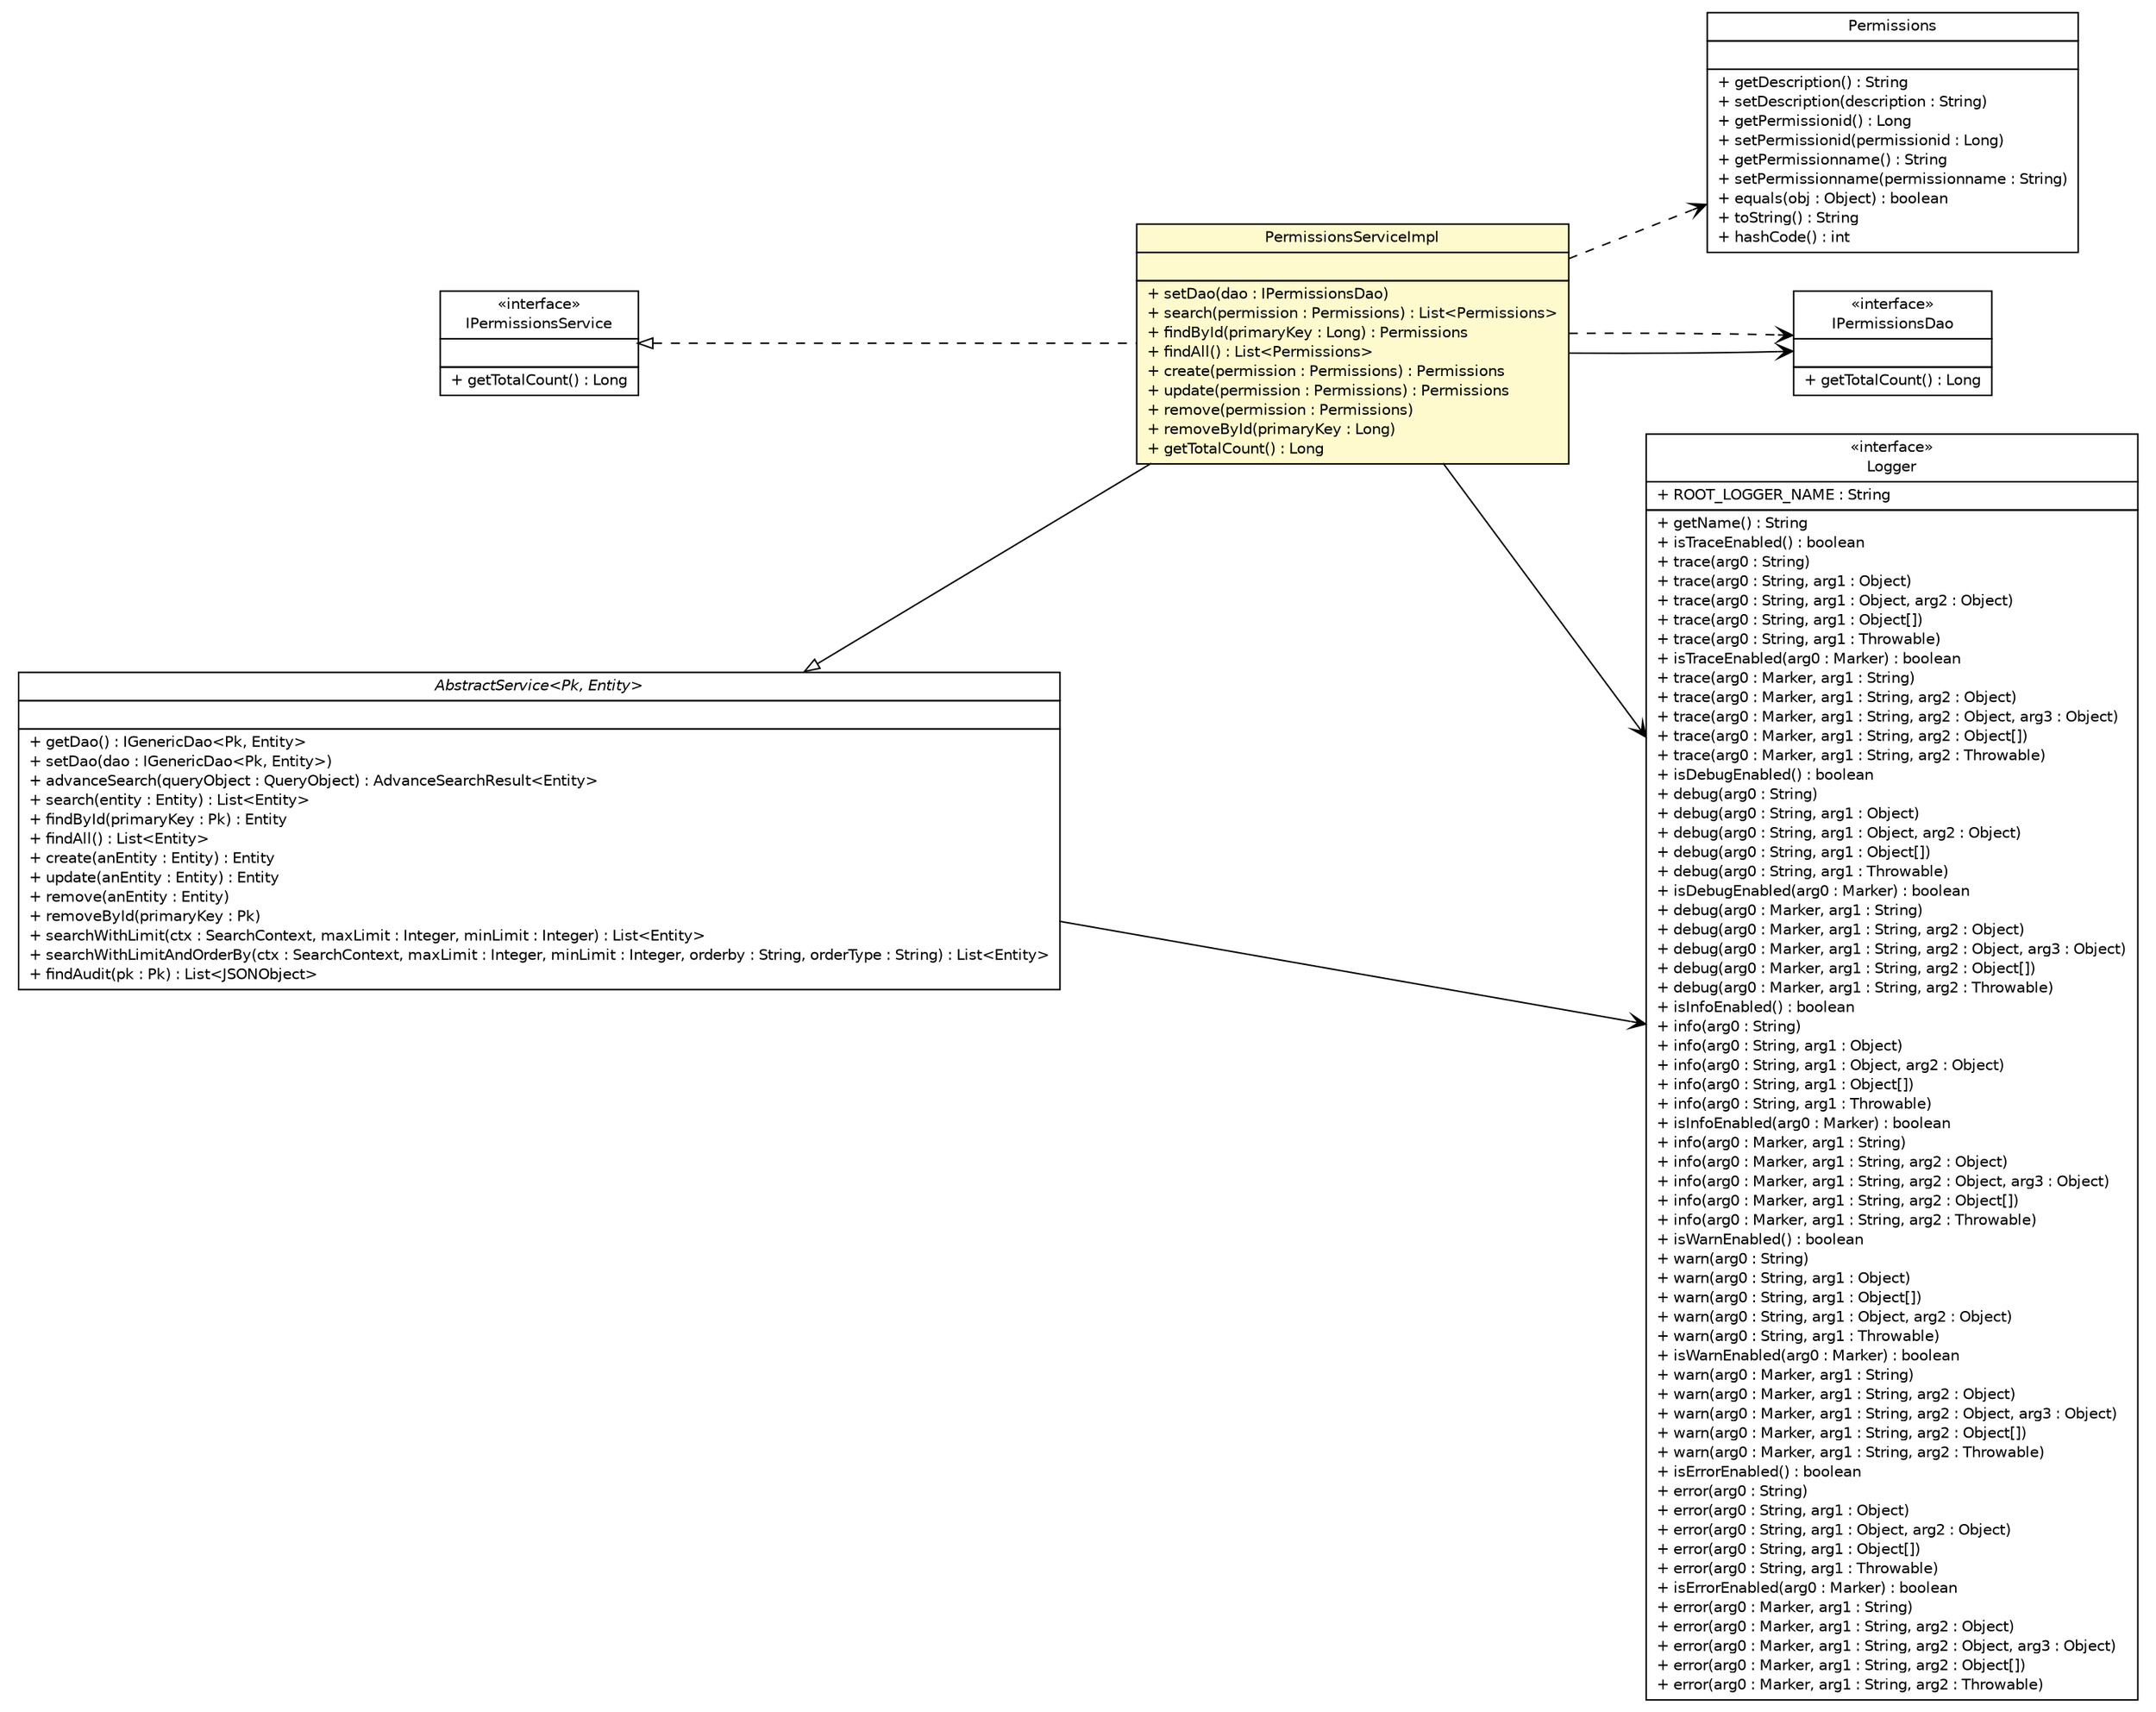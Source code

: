 #!/usr/local/bin/dot
#
# Class diagram 
# Generated by UMLGraph version 5.1 (http://www.umlgraph.org/)
#

digraph G {
	edge [fontname="Helvetica",fontsize=10,labelfontname="Helvetica",labelfontsize=10];
	node [fontname="Helvetica",fontsize=10,shape=plaintext];
	nodesep=0.25;
	ranksep=0.5;
	rankdir=LR;
	// com.inn.headstartdemo.service.IPermissionsService
	c32413 [label=<<table title="com.inn.headstartdemo.service.IPermissionsService" border="0" cellborder="1" cellspacing="0" cellpadding="2" port="p" href="../IPermissionsService.html">
		<tr><td><table border="0" cellspacing="0" cellpadding="1">
<tr><td align="center" balign="center"> &#171;interface&#187; </td></tr>
<tr><td align="center" balign="center"> IPermissionsService </td></tr>
		</table></td></tr>
		<tr><td><table border="0" cellspacing="0" cellpadding="1">
<tr><td align="left" balign="left">  </td></tr>
		</table></td></tr>
		<tr><td><table border="0" cellspacing="0" cellpadding="1">
<tr><td align="left" balign="left"> + getTotalCount() : Long </td></tr>
		</table></td></tr>
		</table>>, fontname="Helvetica", fontcolor="black", fontsize=10.0];
	// com.inn.headstartdemo.service.generic.AbstractService<Pk, Entity>
	c32425 [label=<<table title="com.inn.headstartdemo.service.generic.AbstractService" border="0" cellborder="1" cellspacing="0" cellpadding="2" port="p" href="../generic/AbstractService.html">
		<tr><td><table border="0" cellspacing="0" cellpadding="1">
<tr><td align="center" balign="center"><font face="Helvetica-Oblique"> AbstractService&lt;Pk, Entity&gt; </font></td></tr>
		</table></td></tr>
		<tr><td><table border="0" cellspacing="0" cellpadding="1">
<tr><td align="left" balign="left">  </td></tr>
		</table></td></tr>
		<tr><td><table border="0" cellspacing="0" cellpadding="1">
<tr><td align="left" balign="left"> + getDao() : IGenericDao&lt;Pk, Entity&gt; </td></tr>
<tr><td align="left" balign="left"> + setDao(dao : IGenericDao&lt;Pk, Entity&gt;) </td></tr>
<tr><td align="left" balign="left"> + advanceSearch(queryObject : QueryObject) : AdvanceSearchResult&lt;Entity&gt; </td></tr>
<tr><td align="left" balign="left"> + search(entity : Entity) : List&lt;Entity&gt; </td></tr>
<tr><td align="left" balign="left"> + findById(primaryKey : Pk) : Entity </td></tr>
<tr><td align="left" balign="left"> + findAll() : List&lt;Entity&gt; </td></tr>
<tr><td align="left" balign="left"> + create(anEntity : Entity) : Entity </td></tr>
<tr><td align="left" balign="left"> + update(anEntity : Entity) : Entity </td></tr>
<tr><td align="left" balign="left"> + remove(anEntity : Entity) </td></tr>
<tr><td align="left" balign="left"> + removeById(primaryKey : Pk) </td></tr>
<tr><td align="left" balign="left"> + searchWithLimit(ctx : SearchContext, maxLimit : Integer, minLimit : Integer) : List&lt;Entity&gt; </td></tr>
<tr><td align="left" balign="left"> + searchWithLimitAndOrderBy(ctx : SearchContext, maxLimit : Integer, minLimit : Integer, orderby : String, orderType : String) : List&lt;Entity&gt; </td></tr>
<tr><td align="left" balign="left"> + findAudit(pk : Pk) : List&lt;JSONObject&gt; </td></tr>
		</table></td></tr>
		</table>>, fontname="Helvetica", fontcolor="black", fontsize=10.0];
	// com.inn.headstartdemo.service.impl.PermissionsServiceImpl
	c32439 [label=<<table title="com.inn.headstartdemo.service.impl.PermissionsServiceImpl" border="0" cellborder="1" cellspacing="0" cellpadding="2" port="p" bgcolor="lemonChiffon" href="./PermissionsServiceImpl.html">
		<tr><td><table border="0" cellspacing="0" cellpadding="1">
<tr><td align="center" balign="center"> PermissionsServiceImpl </td></tr>
		</table></td></tr>
		<tr><td><table border="0" cellspacing="0" cellpadding="1">
<tr><td align="left" balign="left">  </td></tr>
		</table></td></tr>
		<tr><td><table border="0" cellspacing="0" cellpadding="1">
<tr><td align="left" balign="left"> + setDao(dao : IPermissionsDao) </td></tr>
<tr><td align="left" balign="left"> + search(permission : Permissions) : List&lt;Permissions&gt; </td></tr>
<tr><td align="left" balign="left"> + findById(primaryKey : Long) : Permissions </td></tr>
<tr><td align="left" balign="left"> + findAll() : List&lt;Permissions&gt; </td></tr>
<tr><td align="left" balign="left"> + create(permission : Permissions) : Permissions </td></tr>
<tr><td align="left" balign="left"> + update(permission : Permissions) : Permissions </td></tr>
<tr><td align="left" balign="left"> + remove(permission : Permissions) </td></tr>
<tr><td align="left" balign="left"> + removeById(primaryKey : Long) </td></tr>
<tr><td align="left" balign="left"> + getTotalCount() : Long </td></tr>
		</table></td></tr>
		</table>>, fontname="Helvetica", fontcolor="black", fontsize=10.0];
	// com.inn.headstartdemo.model.Permissions
	c32491 [label=<<table title="com.inn.headstartdemo.model.Permissions" border="0" cellborder="1" cellspacing="0" cellpadding="2" port="p" href="../../model/Permissions.html">
		<tr><td><table border="0" cellspacing="0" cellpadding="1">
<tr><td align="center" balign="center"> Permissions </td></tr>
		</table></td></tr>
		<tr><td><table border="0" cellspacing="0" cellpadding="1">
<tr><td align="left" balign="left">  </td></tr>
		</table></td></tr>
		<tr><td><table border="0" cellspacing="0" cellpadding="1">
<tr><td align="left" balign="left"> + getDescription() : String </td></tr>
<tr><td align="left" balign="left"> + setDescription(description : String) </td></tr>
<tr><td align="left" balign="left"> + getPermissionid() : Long </td></tr>
<tr><td align="left" balign="left"> + setPermissionid(permissionid : Long) </td></tr>
<tr><td align="left" balign="left"> + getPermissionname() : String </td></tr>
<tr><td align="left" balign="left"> + setPermissionname(permissionname : String) </td></tr>
<tr><td align="left" balign="left"> + equals(obj : Object) : boolean </td></tr>
<tr><td align="left" balign="left"> + toString() : String </td></tr>
<tr><td align="left" balign="left"> + hashCode() : int </td></tr>
		</table></td></tr>
		</table>>, fontname="Helvetica", fontcolor="black", fontsize=10.0];
	// com.inn.headstartdemo.dao.IPermissionsDao
	c32556 [label=<<table title="com.inn.headstartdemo.dao.IPermissionsDao" border="0" cellborder="1" cellspacing="0" cellpadding="2" port="p" href="../../dao/IPermissionsDao.html">
		<tr><td><table border="0" cellspacing="0" cellpadding="1">
<tr><td align="center" balign="center"> &#171;interface&#187; </td></tr>
<tr><td align="center" balign="center"> IPermissionsDao </td></tr>
		</table></td></tr>
		<tr><td><table border="0" cellspacing="0" cellpadding="1">
<tr><td align="left" balign="left">  </td></tr>
		</table></td></tr>
		<tr><td><table border="0" cellspacing="0" cellpadding="1">
<tr><td align="left" balign="left"> + getTotalCount() : Long </td></tr>
		</table></td></tr>
		</table>>, fontname="Helvetica", fontcolor="black", fontsize=10.0];
	//com.inn.headstartdemo.service.impl.PermissionsServiceImpl extends com.inn.headstartdemo.service.generic.AbstractService<java.lang.Long, com.inn.headstartdemo.model.Permissions>
	c32425:p -> c32439:p [dir=back,arrowtail=empty];
	//com.inn.headstartdemo.service.impl.PermissionsServiceImpl implements com.inn.headstartdemo.service.IPermissionsService
	c32413:p -> c32439:p [dir=back,arrowtail=empty,style=dashed];
	// com.inn.headstartdemo.service.generic.AbstractService<Pk, Entity> NAVASSOC org.slf4j.Logger
	c32425:p -> c32604:p [taillabel="", label="", headlabel="", fontname="Helvetica", fontcolor="black", fontsize=10.0, color="black", arrowhead=open];
	// com.inn.headstartdemo.service.impl.PermissionsServiceImpl NAVASSOC org.slf4j.Logger
	c32439:p -> c32604:p [taillabel="", label="", headlabel="", fontname="Helvetica", fontcolor="black", fontsize=10.0, color="black", arrowhead=open];
	// com.inn.headstartdemo.service.impl.PermissionsServiceImpl NAVASSOC com.inn.headstartdemo.dao.IPermissionsDao
	c32439:p -> c32556:p [taillabel="", label="", headlabel="", fontname="Helvetica", fontcolor="black", fontsize=10.0, color="black", arrowhead=open];
	// com.inn.headstartdemo.service.impl.PermissionsServiceImpl DEPEND com.inn.headstartdemo.model.Permissions
	c32439:p -> c32491:p [taillabel="", label="", headlabel="", fontname="Helvetica", fontcolor="black", fontsize=10.0, color="black", arrowhead=open, style=dashed];
	// com.inn.headstartdemo.service.impl.PermissionsServiceImpl DEPEND com.inn.headstartdemo.dao.IPermissionsDao
	c32439:p -> c32556:p [taillabel="", label="", headlabel="", fontname="Helvetica", fontcolor="black", fontsize=10.0, color="black", arrowhead=open, style=dashed];
	// org.slf4j.Logger
	c32604 [label=<<table title="org.slf4j.Logger" border="0" cellborder="1" cellspacing="0" cellpadding="2" port="p" href="http://java.sun.com/j2se/1.4.2/docs/api/org/slf4j/Logger.html">
		<tr><td><table border="0" cellspacing="0" cellpadding="1">
<tr><td align="center" balign="center"> &#171;interface&#187; </td></tr>
<tr><td align="center" balign="center"> Logger </td></tr>
		</table></td></tr>
		<tr><td><table border="0" cellspacing="0" cellpadding="1">
<tr><td align="left" balign="left"> + ROOT_LOGGER_NAME : String </td></tr>
		</table></td></tr>
		<tr><td><table border="0" cellspacing="0" cellpadding="1">
<tr><td align="left" balign="left"> + getName() : String </td></tr>
<tr><td align="left" balign="left"> + isTraceEnabled() : boolean </td></tr>
<tr><td align="left" balign="left"> + trace(arg0 : String) </td></tr>
<tr><td align="left" balign="left"> + trace(arg0 : String, arg1 : Object) </td></tr>
<tr><td align="left" balign="left"> + trace(arg0 : String, arg1 : Object, arg2 : Object) </td></tr>
<tr><td align="left" balign="left"> + trace(arg0 : String, arg1 : Object[]) </td></tr>
<tr><td align="left" balign="left"> + trace(arg0 : String, arg1 : Throwable) </td></tr>
<tr><td align="left" balign="left"> + isTraceEnabled(arg0 : Marker) : boolean </td></tr>
<tr><td align="left" balign="left"> + trace(arg0 : Marker, arg1 : String) </td></tr>
<tr><td align="left" balign="left"> + trace(arg0 : Marker, arg1 : String, arg2 : Object) </td></tr>
<tr><td align="left" balign="left"> + trace(arg0 : Marker, arg1 : String, arg2 : Object, arg3 : Object) </td></tr>
<tr><td align="left" balign="left"> + trace(arg0 : Marker, arg1 : String, arg2 : Object[]) </td></tr>
<tr><td align="left" balign="left"> + trace(arg0 : Marker, arg1 : String, arg2 : Throwable) </td></tr>
<tr><td align="left" balign="left"> + isDebugEnabled() : boolean </td></tr>
<tr><td align="left" balign="left"> + debug(arg0 : String) </td></tr>
<tr><td align="left" balign="left"> + debug(arg0 : String, arg1 : Object) </td></tr>
<tr><td align="left" balign="left"> + debug(arg0 : String, arg1 : Object, arg2 : Object) </td></tr>
<tr><td align="left" balign="left"> + debug(arg0 : String, arg1 : Object[]) </td></tr>
<tr><td align="left" balign="left"> + debug(arg0 : String, arg1 : Throwable) </td></tr>
<tr><td align="left" balign="left"> + isDebugEnabled(arg0 : Marker) : boolean </td></tr>
<tr><td align="left" balign="left"> + debug(arg0 : Marker, arg1 : String) </td></tr>
<tr><td align="left" balign="left"> + debug(arg0 : Marker, arg1 : String, arg2 : Object) </td></tr>
<tr><td align="left" balign="left"> + debug(arg0 : Marker, arg1 : String, arg2 : Object, arg3 : Object) </td></tr>
<tr><td align="left" balign="left"> + debug(arg0 : Marker, arg1 : String, arg2 : Object[]) </td></tr>
<tr><td align="left" balign="left"> + debug(arg0 : Marker, arg1 : String, arg2 : Throwable) </td></tr>
<tr><td align="left" balign="left"> + isInfoEnabled() : boolean </td></tr>
<tr><td align="left" balign="left"> + info(arg0 : String) </td></tr>
<tr><td align="left" balign="left"> + info(arg0 : String, arg1 : Object) </td></tr>
<tr><td align="left" balign="left"> + info(arg0 : String, arg1 : Object, arg2 : Object) </td></tr>
<tr><td align="left" balign="left"> + info(arg0 : String, arg1 : Object[]) </td></tr>
<tr><td align="left" balign="left"> + info(arg0 : String, arg1 : Throwable) </td></tr>
<tr><td align="left" balign="left"> + isInfoEnabled(arg0 : Marker) : boolean </td></tr>
<tr><td align="left" balign="left"> + info(arg0 : Marker, arg1 : String) </td></tr>
<tr><td align="left" balign="left"> + info(arg0 : Marker, arg1 : String, arg2 : Object) </td></tr>
<tr><td align="left" balign="left"> + info(arg0 : Marker, arg1 : String, arg2 : Object, arg3 : Object) </td></tr>
<tr><td align="left" balign="left"> + info(arg0 : Marker, arg1 : String, arg2 : Object[]) </td></tr>
<tr><td align="left" balign="left"> + info(arg0 : Marker, arg1 : String, arg2 : Throwable) </td></tr>
<tr><td align="left" balign="left"> + isWarnEnabled() : boolean </td></tr>
<tr><td align="left" balign="left"> + warn(arg0 : String) </td></tr>
<tr><td align="left" balign="left"> + warn(arg0 : String, arg1 : Object) </td></tr>
<tr><td align="left" balign="left"> + warn(arg0 : String, arg1 : Object[]) </td></tr>
<tr><td align="left" balign="left"> + warn(arg0 : String, arg1 : Object, arg2 : Object) </td></tr>
<tr><td align="left" balign="left"> + warn(arg0 : String, arg1 : Throwable) </td></tr>
<tr><td align="left" balign="left"> + isWarnEnabled(arg0 : Marker) : boolean </td></tr>
<tr><td align="left" balign="left"> + warn(arg0 : Marker, arg1 : String) </td></tr>
<tr><td align="left" balign="left"> + warn(arg0 : Marker, arg1 : String, arg2 : Object) </td></tr>
<tr><td align="left" balign="left"> + warn(arg0 : Marker, arg1 : String, arg2 : Object, arg3 : Object) </td></tr>
<tr><td align="left" balign="left"> + warn(arg0 : Marker, arg1 : String, arg2 : Object[]) </td></tr>
<tr><td align="left" balign="left"> + warn(arg0 : Marker, arg1 : String, arg2 : Throwable) </td></tr>
<tr><td align="left" balign="left"> + isErrorEnabled() : boolean </td></tr>
<tr><td align="left" balign="left"> + error(arg0 : String) </td></tr>
<tr><td align="left" balign="left"> + error(arg0 : String, arg1 : Object) </td></tr>
<tr><td align="left" balign="left"> + error(arg0 : String, arg1 : Object, arg2 : Object) </td></tr>
<tr><td align="left" balign="left"> + error(arg0 : String, arg1 : Object[]) </td></tr>
<tr><td align="left" balign="left"> + error(arg0 : String, arg1 : Throwable) </td></tr>
<tr><td align="left" balign="left"> + isErrorEnabled(arg0 : Marker) : boolean </td></tr>
<tr><td align="left" balign="left"> + error(arg0 : Marker, arg1 : String) </td></tr>
<tr><td align="left" balign="left"> + error(arg0 : Marker, arg1 : String, arg2 : Object) </td></tr>
<tr><td align="left" balign="left"> + error(arg0 : Marker, arg1 : String, arg2 : Object, arg3 : Object) </td></tr>
<tr><td align="left" balign="left"> + error(arg0 : Marker, arg1 : String, arg2 : Object[]) </td></tr>
<tr><td align="left" balign="left"> + error(arg0 : Marker, arg1 : String, arg2 : Throwable) </td></tr>
		</table></td></tr>
		</table>>, fontname="Helvetica", fontcolor="black", fontsize=10.0];
}

